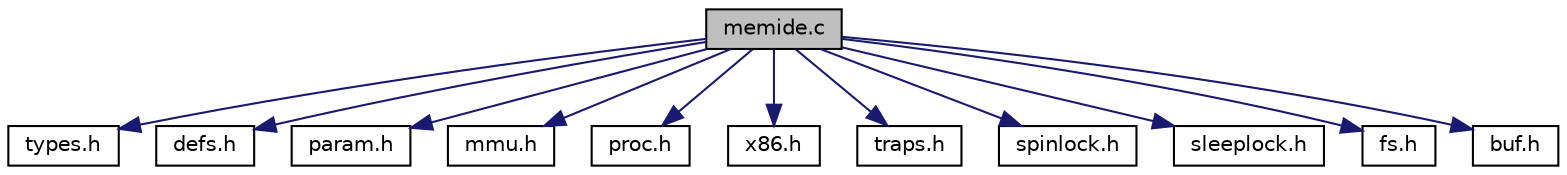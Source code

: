 digraph "memide.c"
{
 // LATEX_PDF_SIZE
  edge [fontname="Helvetica",fontsize="10",labelfontname="Helvetica",labelfontsize="10"];
  node [fontname="Helvetica",fontsize="10",shape=record];
  Node1 [label="memide.c",height=0.2,width=0.4,color="black", fillcolor="grey75", style="filled", fontcolor="black",tooltip=" "];
  Node1 -> Node2 [color="midnightblue",fontsize="10",style="solid",fontname="Helvetica"];
  Node2 [label="types.h",height=0.2,width=0.4,color="black", fillcolor="white", style="filled",URL="$d9/d49/types_8h.html",tooltip=" "];
  Node1 -> Node3 [color="midnightblue",fontsize="10",style="solid",fontname="Helvetica"];
  Node3 [label="defs.h",height=0.2,width=0.4,color="black", fillcolor="white", style="filled",URL="$d5/d64/defs_8h.html",tooltip=" "];
  Node1 -> Node4 [color="midnightblue",fontsize="10",style="solid",fontname="Helvetica"];
  Node4 [label="param.h",height=0.2,width=0.4,color="black", fillcolor="white", style="filled",URL="$d5/d33/param_8h.html",tooltip=" "];
  Node1 -> Node5 [color="midnightblue",fontsize="10",style="solid",fontname="Helvetica"];
  Node5 [label="mmu.h",height=0.2,width=0.4,color="black", fillcolor="white", style="filled",URL="$d2/df1/mmu_8h.html",tooltip=" "];
  Node1 -> Node6 [color="midnightblue",fontsize="10",style="solid",fontname="Helvetica"];
  Node6 [label="proc.h",height=0.2,width=0.4,color="black", fillcolor="white", style="filled",URL="$df/d03/proc_8h.html",tooltip=" "];
  Node1 -> Node7 [color="midnightblue",fontsize="10",style="solid",fontname="Helvetica"];
  Node7 [label="x86.h",height=0.2,width=0.4,color="black", fillcolor="white", style="filled",URL="$d5/d39/x86_8h.html",tooltip=" "];
  Node1 -> Node8 [color="midnightblue",fontsize="10",style="solid",fontname="Helvetica"];
  Node8 [label="traps.h",height=0.2,width=0.4,color="black", fillcolor="white", style="filled",URL="$d5/d98/traps_8h.html",tooltip=" "];
  Node1 -> Node9 [color="midnightblue",fontsize="10",style="solid",fontname="Helvetica"];
  Node9 [label="spinlock.h",height=0.2,width=0.4,color="black", fillcolor="white", style="filled",URL="$df/d63/spinlock_8h.html",tooltip=" "];
  Node1 -> Node10 [color="midnightblue",fontsize="10",style="solid",fontname="Helvetica"];
  Node10 [label="sleeplock.h",height=0.2,width=0.4,color="black", fillcolor="white", style="filled",URL="$d0/d74/sleeplock_8h.html",tooltip=" "];
  Node1 -> Node11 [color="midnightblue",fontsize="10",style="solid",fontname="Helvetica"];
  Node11 [label="fs.h",height=0.2,width=0.4,color="black", fillcolor="white", style="filled",URL="$df/d26/fs_8h.html",tooltip=" "];
  Node1 -> Node12 [color="midnightblue",fontsize="10",style="solid",fontname="Helvetica"];
  Node12 [label="buf.h",height=0.2,width=0.4,color="black", fillcolor="white", style="filled",URL="$d6/d6d/buf_8h.html",tooltip=" "];
}
